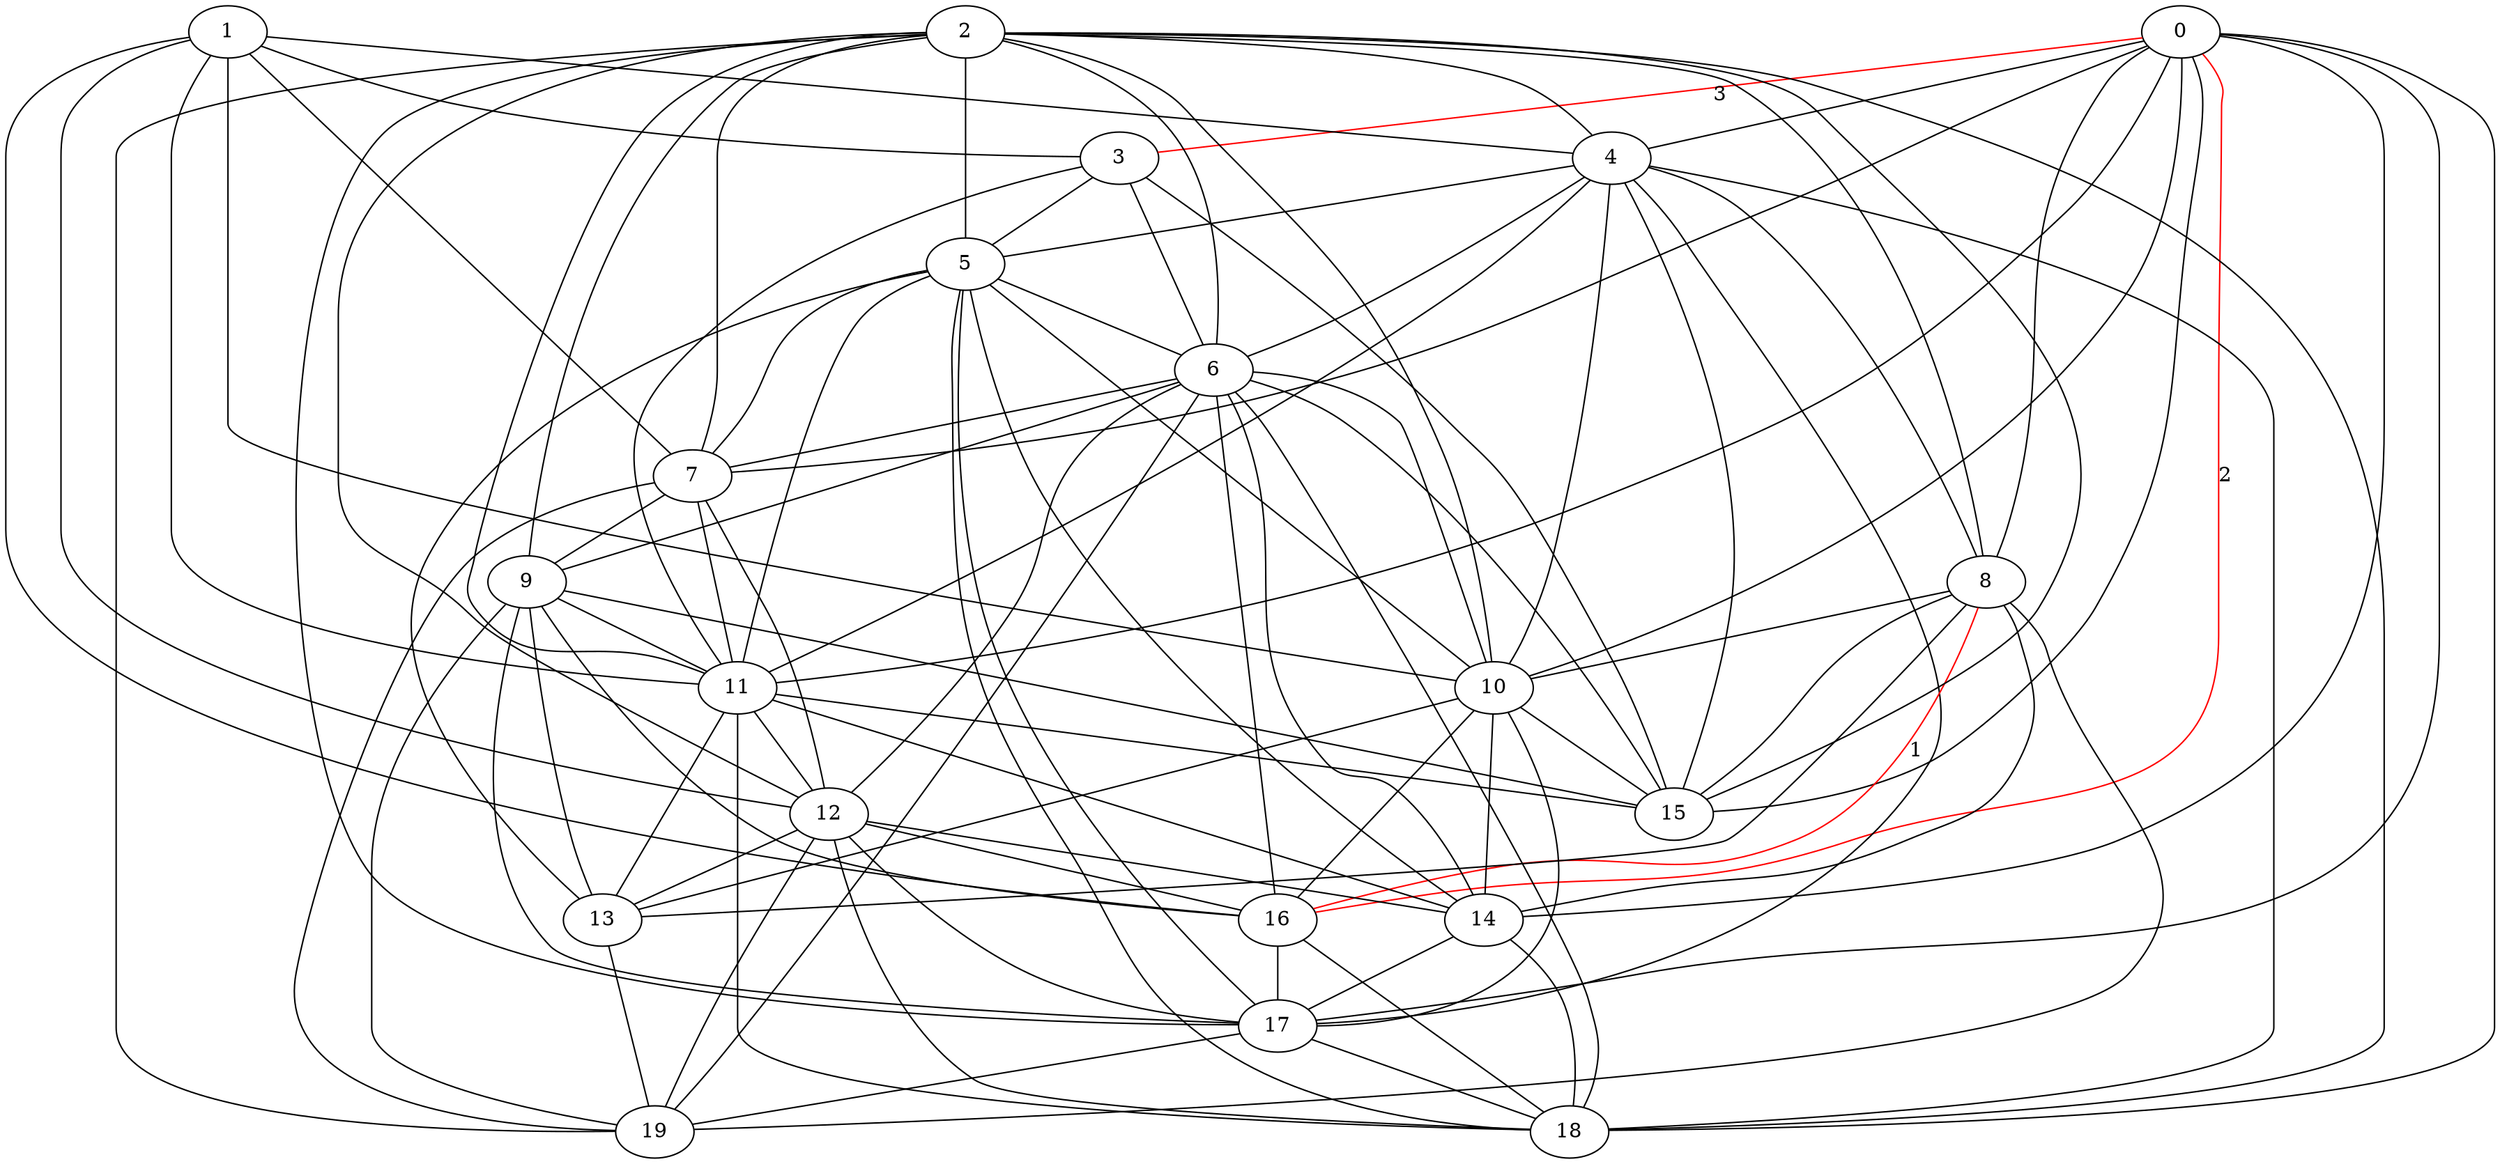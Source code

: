 graph weighted1{
	0 -- 3[color =red][label=3];
	0 -- 4;
	0 -- 7;
	0 -- 8;
	0 -- 10;
	0 -- 11;
	0 -- 14;
	0 -- 15;
	0 -- 16[color =red][label=2];
	0 -- 17;
	0 -- 18;
	1 -- 3;
	1 -- 4;
	1 -- 7;
	1 -- 10;
	1 -- 11;
	1 -- 12;
	1 -- 16;
	2 -- 4;
	2 -- 5;
	2 -- 6;
	2 -- 7;
	2 -- 8;
	2 -- 9;
	2 -- 10;
	2 -- 11;
	2 -- 12;
	2 -- 15;
	2 -- 17;
	2 -- 18;
	2 -- 19;
	3 -- 5;
	3 -- 6;
	3 -- 11;
	3 -- 15;
	4 -- 5;
	4 -- 6;
	4 -- 8;
	4 -- 10;
	4 -- 11;
	4 -- 15;
	4 -- 17;
	4 -- 18;
	5 -- 6;
	5 -- 7;
	5 -- 10;
	5 -- 11;
	5 -- 13;
	5 -- 14;
	5 -- 17;
	5 -- 18;
	6 -- 7;
	6 -- 9;
	6 -- 10;
	6 -- 12;
	6 -- 14;
	6 -- 15;
	6 -- 16;
	6 -- 18;
	6 -- 19;
	7 -- 9;
	7 -- 11;
	7 -- 12;
	7 -- 19;
	8 -- 10;
	8 -- 13;
	8 -- 14;
	8 -- 15;
	8 -- 16[color =red][label=1];
	8 -- 19;
	9 -- 11;
	9 -- 13;
	9 -- 15;
	9 -- 16;
	9 -- 17;
	9 -- 19;
	10 -- 13;
	10 -- 14;
	10 -- 15;
	10 -- 16;
	10 -- 17;
	11 -- 12;
	11 -- 13;
	11 -- 14;
	11 -- 15;
	11 -- 18;
	12 -- 13;
	12 -- 14;
	12 -- 16;
	12 -- 17;
	12 -- 18;
	12 -- 19;
	13 -- 19;
	14 -- 17;
	14 -- 18;
	16 -- 17;
	16 -- 18;
	17 -- 18;
	17 -- 19;
	19
}
